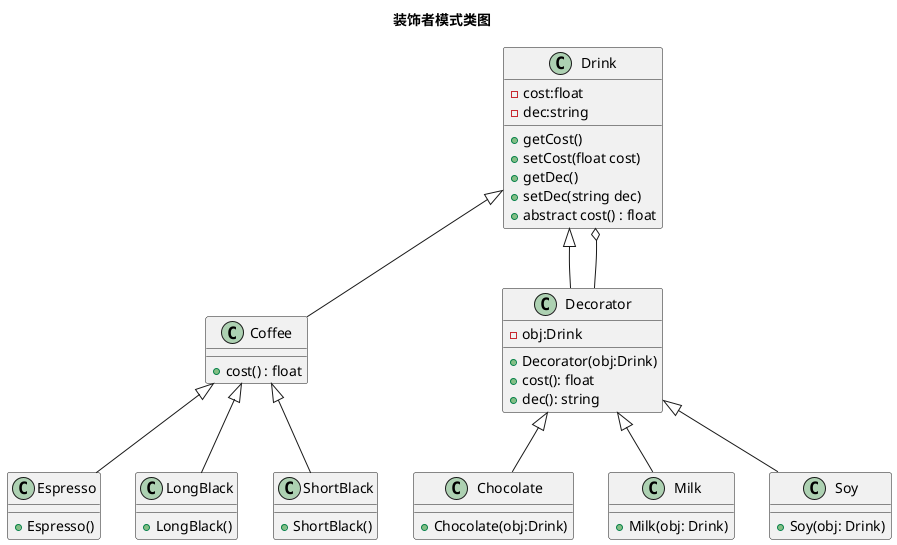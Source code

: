 @startuml

title 装饰者模式类图

class Drink {
    - cost:float
    - dec:string
    + getCost()
    + setCost(float cost)
    + getDec()
    + setDec(string dec)
    + abstract cost() : float
}

class Coffee {
    + cost() : float
}

class Decorator {
    - obj:Drink
    + Decorator(obj:Drink)
    + cost(): float
    + dec(): string
}

class Chocolate {
    + Chocolate(obj:Drink)
}

class Milk {
    + Milk(obj: Drink)
}

class Soy {
    + Soy(obj: Drink)
}

class Espresso {
    + Espresso()
}

class LongBlack {
    + LongBlack()
}

class ShortBlack {
    + ShortBlack()
}


Drink <|-- Coffee

Coffee <|-- Espresso
Coffee <|-- LongBlack
Coffee <|-- ShortBlack

Drink <|-- Decorator
Drink o-- Decorator

Decorator <|-- Chocolate
Decorator <|-- Milk
Decorator <|-- Soy


@enduml